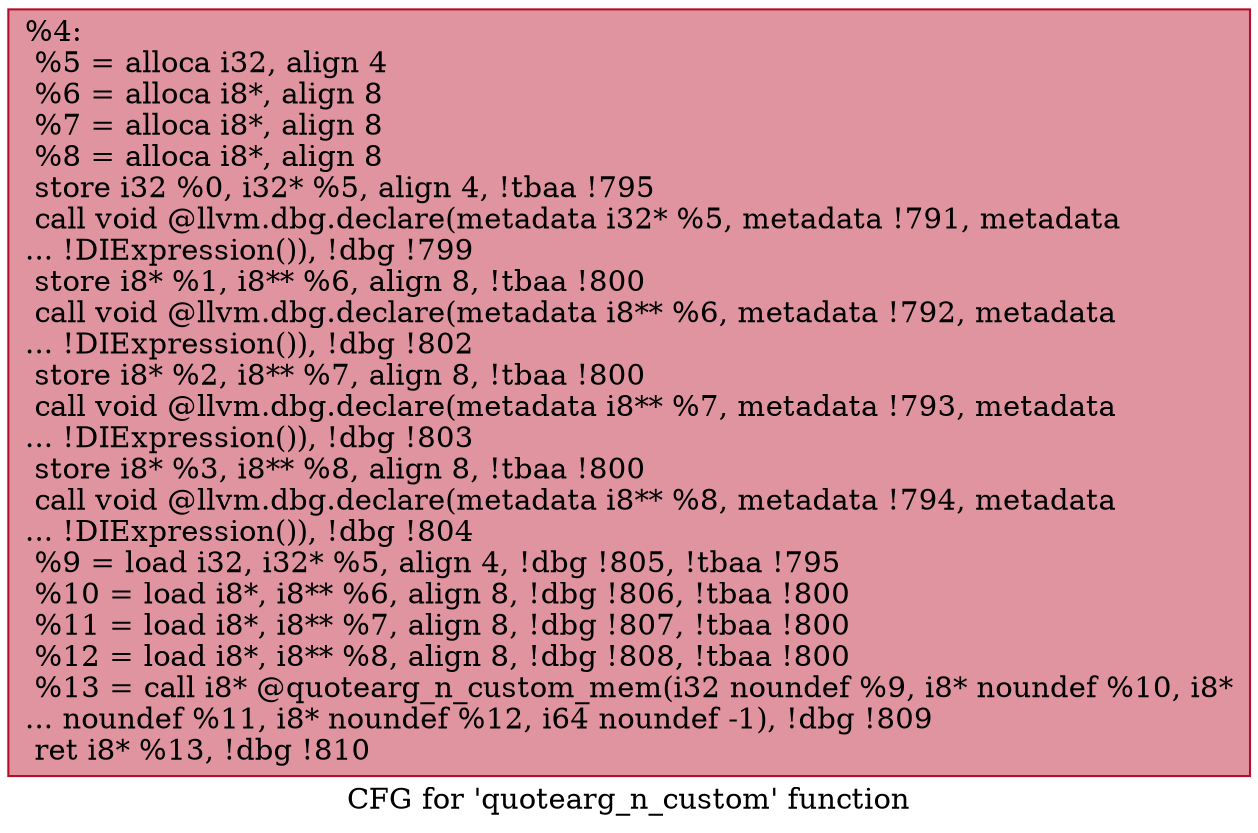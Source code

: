 digraph "CFG for 'quotearg_n_custom' function" {
	label="CFG for 'quotearg_n_custom' function";

	Node0x270f4c0 [shape=record,color="#b70d28ff", style=filled, fillcolor="#b70d2870",label="{%4:\l  %5 = alloca i32, align 4\l  %6 = alloca i8*, align 8\l  %7 = alloca i8*, align 8\l  %8 = alloca i8*, align 8\l  store i32 %0, i32* %5, align 4, !tbaa !795\l  call void @llvm.dbg.declare(metadata i32* %5, metadata !791, metadata\l... !DIExpression()), !dbg !799\l  store i8* %1, i8** %6, align 8, !tbaa !800\l  call void @llvm.dbg.declare(metadata i8** %6, metadata !792, metadata\l... !DIExpression()), !dbg !802\l  store i8* %2, i8** %7, align 8, !tbaa !800\l  call void @llvm.dbg.declare(metadata i8** %7, metadata !793, metadata\l... !DIExpression()), !dbg !803\l  store i8* %3, i8** %8, align 8, !tbaa !800\l  call void @llvm.dbg.declare(metadata i8** %8, metadata !794, metadata\l... !DIExpression()), !dbg !804\l  %9 = load i32, i32* %5, align 4, !dbg !805, !tbaa !795\l  %10 = load i8*, i8** %6, align 8, !dbg !806, !tbaa !800\l  %11 = load i8*, i8** %7, align 8, !dbg !807, !tbaa !800\l  %12 = load i8*, i8** %8, align 8, !dbg !808, !tbaa !800\l  %13 = call i8* @quotearg_n_custom_mem(i32 noundef %9, i8* noundef %10, i8*\l... noundef %11, i8* noundef %12, i64 noundef -1), !dbg !809\l  ret i8* %13, !dbg !810\l}"];
}
